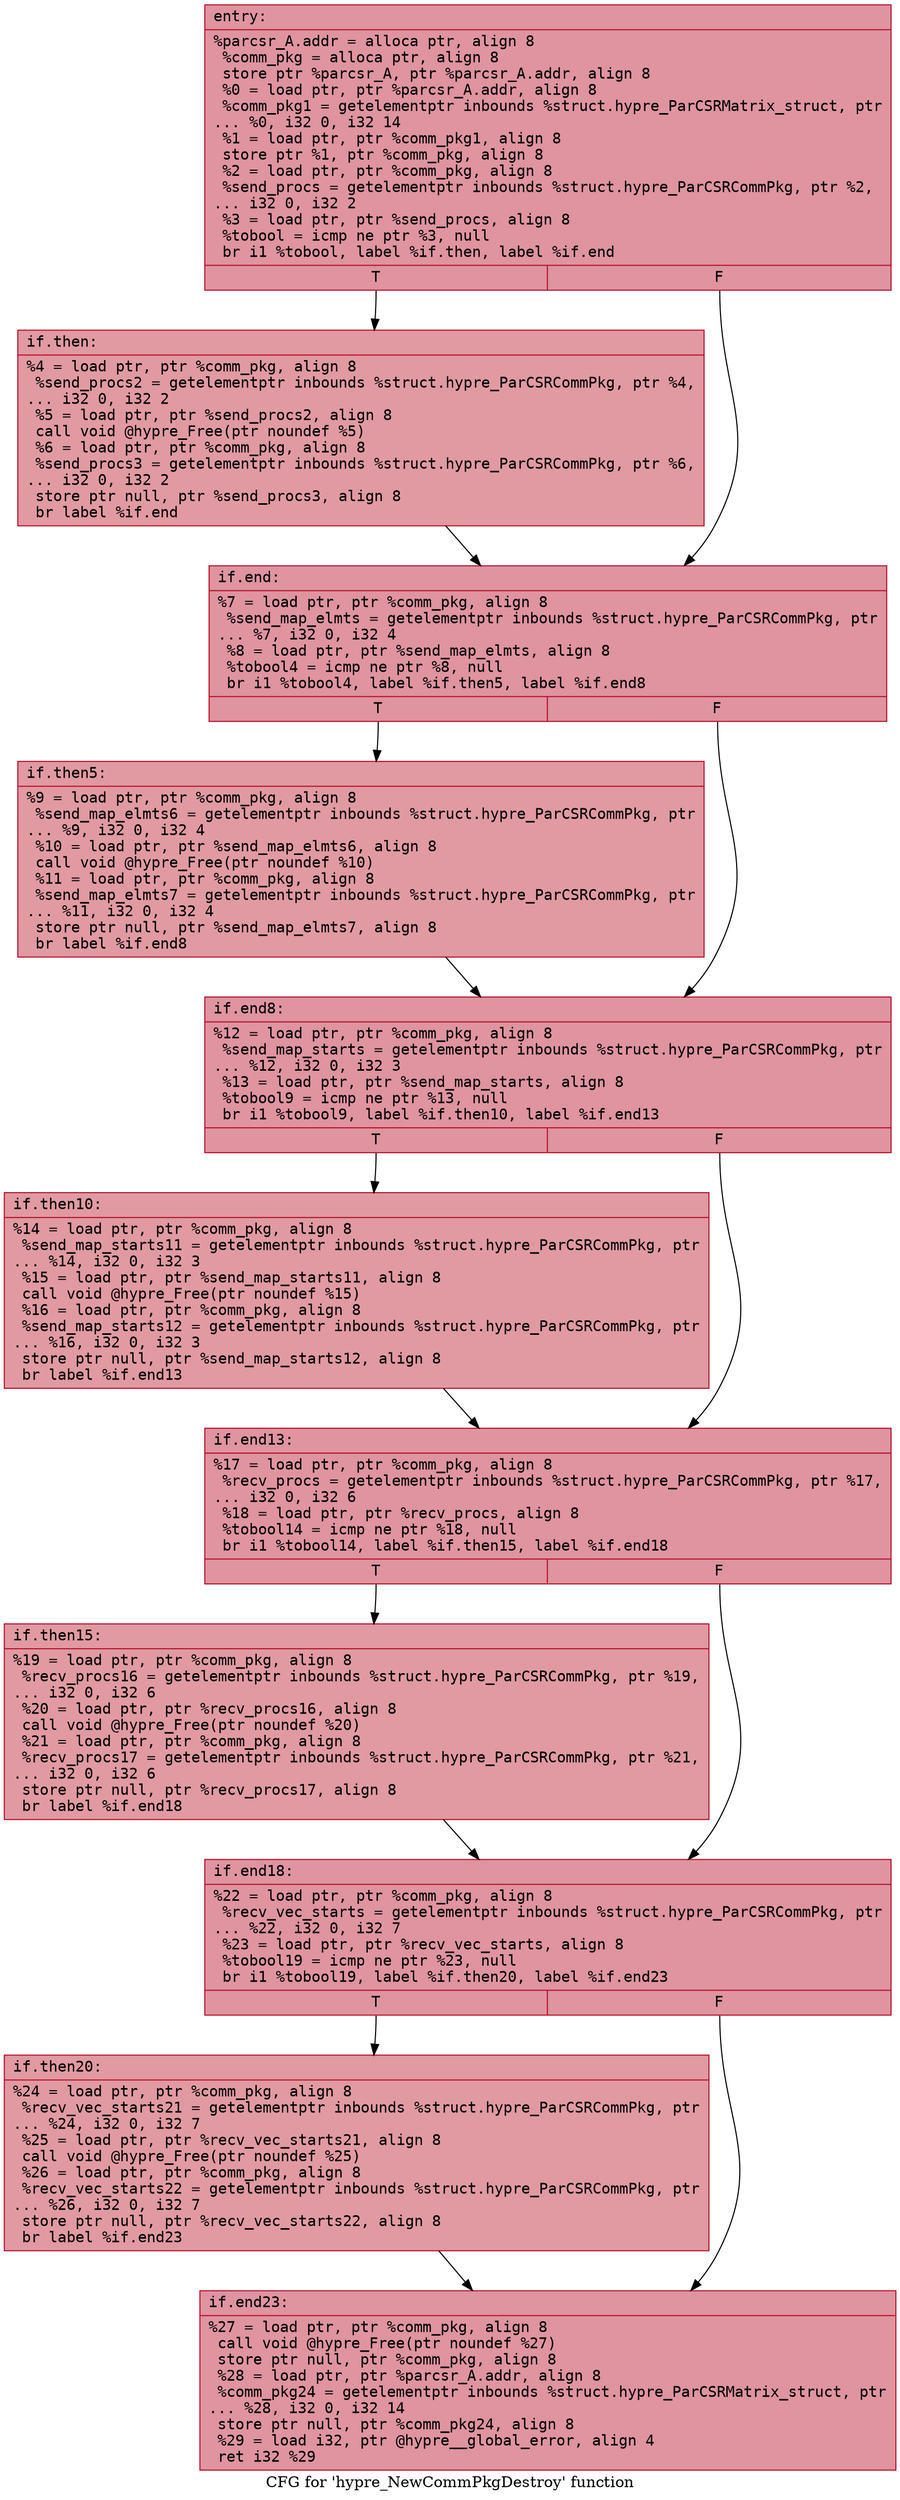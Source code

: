 digraph "CFG for 'hypre_NewCommPkgDestroy' function" {
	label="CFG for 'hypre_NewCommPkgDestroy' function";

	Node0x5605124a8ce0 [shape=record,color="#b70d28ff", style=filled, fillcolor="#b70d2870" fontname="Courier",label="{entry:\l|  %parcsr_A.addr = alloca ptr, align 8\l  %comm_pkg = alloca ptr, align 8\l  store ptr %parcsr_A, ptr %parcsr_A.addr, align 8\l  %0 = load ptr, ptr %parcsr_A.addr, align 8\l  %comm_pkg1 = getelementptr inbounds %struct.hypre_ParCSRMatrix_struct, ptr\l... %0, i32 0, i32 14\l  %1 = load ptr, ptr %comm_pkg1, align 8\l  store ptr %1, ptr %comm_pkg, align 8\l  %2 = load ptr, ptr %comm_pkg, align 8\l  %send_procs = getelementptr inbounds %struct.hypre_ParCSRCommPkg, ptr %2,\l... i32 0, i32 2\l  %3 = load ptr, ptr %send_procs, align 8\l  %tobool = icmp ne ptr %3, null\l  br i1 %tobool, label %if.then, label %if.end\l|{<s0>T|<s1>F}}"];
	Node0x5605124a8ce0:s0 -> Node0x5605124a9360[tooltip="entry -> if.then\nProbability 62.50%" ];
	Node0x5605124a8ce0:s1 -> Node0x5605124a93d0[tooltip="entry -> if.end\nProbability 37.50%" ];
	Node0x5605124a9360 [shape=record,color="#b70d28ff", style=filled, fillcolor="#bb1b2c70" fontname="Courier",label="{if.then:\l|  %4 = load ptr, ptr %comm_pkg, align 8\l  %send_procs2 = getelementptr inbounds %struct.hypre_ParCSRCommPkg, ptr %4,\l... i32 0, i32 2\l  %5 = load ptr, ptr %send_procs2, align 8\l  call void @hypre_Free(ptr noundef %5)\l  %6 = load ptr, ptr %comm_pkg, align 8\l  %send_procs3 = getelementptr inbounds %struct.hypre_ParCSRCommPkg, ptr %6,\l... i32 0, i32 2\l  store ptr null, ptr %send_procs3, align 8\l  br label %if.end\l}"];
	Node0x5605124a9360 -> Node0x5605124a93d0[tooltip="if.then -> if.end\nProbability 100.00%" ];
	Node0x5605124a93d0 [shape=record,color="#b70d28ff", style=filled, fillcolor="#b70d2870" fontname="Courier",label="{if.end:\l|  %7 = load ptr, ptr %comm_pkg, align 8\l  %send_map_elmts = getelementptr inbounds %struct.hypre_ParCSRCommPkg, ptr\l... %7, i32 0, i32 4\l  %8 = load ptr, ptr %send_map_elmts, align 8\l  %tobool4 = icmp ne ptr %8, null\l  br i1 %tobool4, label %if.then5, label %if.end8\l|{<s0>T|<s1>F}}"];
	Node0x5605124a93d0:s0 -> Node0x5605124a9e90[tooltip="if.end -> if.then5\nProbability 62.50%" ];
	Node0x5605124a93d0:s1 -> Node0x5605124a9f10[tooltip="if.end -> if.end8\nProbability 37.50%" ];
	Node0x5605124a9e90 [shape=record,color="#b70d28ff", style=filled, fillcolor="#bb1b2c70" fontname="Courier",label="{if.then5:\l|  %9 = load ptr, ptr %comm_pkg, align 8\l  %send_map_elmts6 = getelementptr inbounds %struct.hypre_ParCSRCommPkg, ptr\l... %9, i32 0, i32 4\l  %10 = load ptr, ptr %send_map_elmts6, align 8\l  call void @hypre_Free(ptr noundef %10)\l  %11 = load ptr, ptr %comm_pkg, align 8\l  %send_map_elmts7 = getelementptr inbounds %struct.hypre_ParCSRCommPkg, ptr\l... %11, i32 0, i32 4\l  store ptr null, ptr %send_map_elmts7, align 8\l  br label %if.end8\l}"];
	Node0x5605124a9e90 -> Node0x5605124a9f10[tooltip="if.then5 -> if.end8\nProbability 100.00%" ];
	Node0x5605124a9f10 [shape=record,color="#b70d28ff", style=filled, fillcolor="#b70d2870" fontname="Courier",label="{if.end8:\l|  %12 = load ptr, ptr %comm_pkg, align 8\l  %send_map_starts = getelementptr inbounds %struct.hypre_ParCSRCommPkg, ptr\l... %12, i32 0, i32 3\l  %13 = load ptr, ptr %send_map_starts, align 8\l  %tobool9 = icmp ne ptr %13, null\l  br i1 %tobool9, label %if.then10, label %if.end13\l|{<s0>T|<s1>F}}"];
	Node0x5605124a9f10:s0 -> Node0x5605124aa860[tooltip="if.end8 -> if.then10\nProbability 62.50%" ];
	Node0x5605124a9f10:s1 -> Node0x5605124aa8b0[tooltip="if.end8 -> if.end13\nProbability 37.50%" ];
	Node0x5605124aa860 [shape=record,color="#b70d28ff", style=filled, fillcolor="#bb1b2c70" fontname="Courier",label="{if.then10:\l|  %14 = load ptr, ptr %comm_pkg, align 8\l  %send_map_starts11 = getelementptr inbounds %struct.hypre_ParCSRCommPkg, ptr\l... %14, i32 0, i32 3\l  %15 = load ptr, ptr %send_map_starts11, align 8\l  call void @hypre_Free(ptr noundef %15)\l  %16 = load ptr, ptr %comm_pkg, align 8\l  %send_map_starts12 = getelementptr inbounds %struct.hypre_ParCSRCommPkg, ptr\l... %16, i32 0, i32 3\l  store ptr null, ptr %send_map_starts12, align 8\l  br label %if.end13\l}"];
	Node0x5605124aa860 -> Node0x5605124aa8b0[tooltip="if.then10 -> if.end13\nProbability 100.00%" ];
	Node0x5605124aa8b0 [shape=record,color="#b70d28ff", style=filled, fillcolor="#b70d2870" fontname="Courier",label="{if.end13:\l|  %17 = load ptr, ptr %comm_pkg, align 8\l  %recv_procs = getelementptr inbounds %struct.hypre_ParCSRCommPkg, ptr %17,\l... i32 0, i32 6\l  %18 = load ptr, ptr %recv_procs, align 8\l  %tobool14 = icmp ne ptr %18, null\l  br i1 %tobool14, label %if.then15, label %if.end18\l|{<s0>T|<s1>F}}"];
	Node0x5605124aa8b0:s0 -> Node0x5605124a9cf0[tooltip="if.end13 -> if.then15\nProbability 62.50%" ];
	Node0x5605124aa8b0:s1 -> Node0x5605124a9d40[tooltip="if.end13 -> if.end18\nProbability 37.50%" ];
	Node0x5605124a9cf0 [shape=record,color="#b70d28ff", style=filled, fillcolor="#bb1b2c70" fontname="Courier",label="{if.then15:\l|  %19 = load ptr, ptr %comm_pkg, align 8\l  %recv_procs16 = getelementptr inbounds %struct.hypre_ParCSRCommPkg, ptr %19,\l... i32 0, i32 6\l  %20 = load ptr, ptr %recv_procs16, align 8\l  call void @hypre_Free(ptr noundef %20)\l  %21 = load ptr, ptr %comm_pkg, align 8\l  %recv_procs17 = getelementptr inbounds %struct.hypre_ParCSRCommPkg, ptr %21,\l... i32 0, i32 6\l  store ptr null, ptr %recv_procs17, align 8\l  br label %if.end18\l}"];
	Node0x5605124a9cf0 -> Node0x5605124a9d40[tooltip="if.then15 -> if.end18\nProbability 100.00%" ];
	Node0x5605124a9d40 [shape=record,color="#b70d28ff", style=filled, fillcolor="#b70d2870" fontname="Courier",label="{if.end18:\l|  %22 = load ptr, ptr %comm_pkg, align 8\l  %recv_vec_starts = getelementptr inbounds %struct.hypre_ParCSRCommPkg, ptr\l... %22, i32 0, i32 7\l  %23 = load ptr, ptr %recv_vec_starts, align 8\l  %tobool19 = icmp ne ptr %23, null\l  br i1 %tobool19, label %if.then20, label %if.end23\l|{<s0>T|<s1>F}}"];
	Node0x5605124a9d40:s0 -> Node0x5605124abd70[tooltip="if.end18 -> if.then20\nProbability 62.50%" ];
	Node0x5605124a9d40:s1 -> Node0x5605124abdf0[tooltip="if.end18 -> if.end23\nProbability 37.50%" ];
	Node0x5605124abd70 [shape=record,color="#b70d28ff", style=filled, fillcolor="#bb1b2c70" fontname="Courier",label="{if.then20:\l|  %24 = load ptr, ptr %comm_pkg, align 8\l  %recv_vec_starts21 = getelementptr inbounds %struct.hypre_ParCSRCommPkg, ptr\l... %24, i32 0, i32 7\l  %25 = load ptr, ptr %recv_vec_starts21, align 8\l  call void @hypre_Free(ptr noundef %25)\l  %26 = load ptr, ptr %comm_pkg, align 8\l  %recv_vec_starts22 = getelementptr inbounds %struct.hypre_ParCSRCommPkg, ptr\l... %26, i32 0, i32 7\l  store ptr null, ptr %recv_vec_starts22, align 8\l  br label %if.end23\l}"];
	Node0x5605124abd70 -> Node0x5605124abdf0[tooltip="if.then20 -> if.end23\nProbability 100.00%" ];
	Node0x5605124abdf0 [shape=record,color="#b70d28ff", style=filled, fillcolor="#b70d2870" fontname="Courier",label="{if.end23:\l|  %27 = load ptr, ptr %comm_pkg, align 8\l  call void @hypre_Free(ptr noundef %27)\l  store ptr null, ptr %comm_pkg, align 8\l  %28 = load ptr, ptr %parcsr_A.addr, align 8\l  %comm_pkg24 = getelementptr inbounds %struct.hypre_ParCSRMatrix_struct, ptr\l... %28, i32 0, i32 14\l  store ptr null, ptr %comm_pkg24, align 8\l  %29 = load i32, ptr @hypre__global_error, align 4\l  ret i32 %29\l}"];
}
